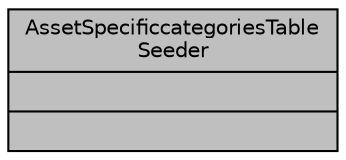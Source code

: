digraph "AssetSpecificcategoriesTableSeeder"
{
 // LATEX_PDF_SIZE
  bgcolor="transparent";
  edge [fontname="Helvetica",fontsize="10",labelfontname="Helvetica",labelfontsize="10"];
  node [fontname="Helvetica",fontsize="10",shape=record];
  Node1 [label="{AssetSpecificcategoriesTable\lSeeder\n||}",height=0.2,width=0.4,color="black", fillcolor="grey75", style="filled", fontcolor="black",tooltip="Inicializa las categorias especificas de los bienes institucionales."];
}
